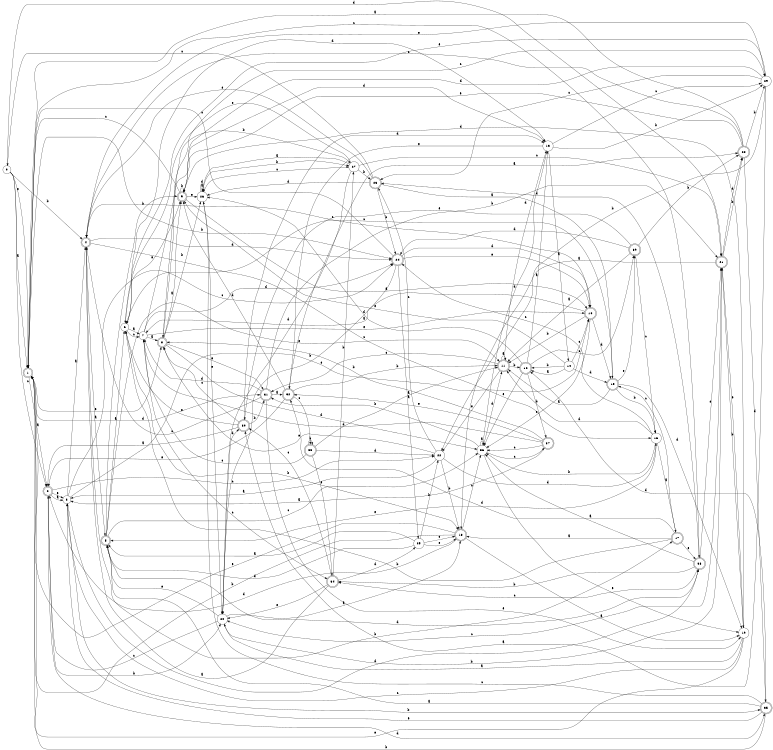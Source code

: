 digraph n32_7 {
__start0 [label="" shape="none"];

rankdir=LR;
size="8,5";

s0 [style="filled", color="black", fillcolor="white" shape="circle", label="0"];
s1 [style="rounded,filled", color="black", fillcolor="white" shape="doublecircle", label="1"];
s2 [style="rounded,filled", color="black", fillcolor="white" shape="doublecircle", label="2"];
s3 [style="filled", color="black", fillcolor="white" shape="circle", label="3"];
s4 [style="rounded,filled", color="black", fillcolor="white" shape="doublecircle", label="4"];
s5 [style="rounded,filled", color="black", fillcolor="white" shape="doublecircle", label="5"];
s6 [style="filled", color="black", fillcolor="white" shape="circle", label="6"];
s7 [style="filled", color="black", fillcolor="white" shape="circle", label="7"];
s8 [style="rounded,filled", color="black", fillcolor="white" shape="doublecircle", label="8"];
s9 [style="rounded,filled", color="black", fillcolor="white" shape="doublecircle", label="9"];
s10 [style="rounded,filled", color="black", fillcolor="white" shape="doublecircle", label="10"];
s11 [style="rounded,filled", color="black", fillcolor="white" shape="doublecircle", label="11"];
s12 [style="rounded,filled", color="black", fillcolor="white" shape="doublecircle", label="12"];
s13 [style="filled", color="black", fillcolor="white" shape="circle", label="13"];
s14 [style="filled", color="black", fillcolor="white" shape="circle", label="14"];
s15 [style="rounded,filled", color="black", fillcolor="white" shape="doublecircle", label="15"];
s16 [style="filled", color="black", fillcolor="white" shape="circle", label="16"];
s17 [style="rounded,filled", color="black", fillcolor="white" shape="doublecircle", label="17"];
s18 [style="rounded,filled", color="black", fillcolor="white" shape="doublecircle", label="18"];
s19 [style="filled", color="black", fillcolor="white" shape="circle", label="19"];
s20 [style="filled", color="black", fillcolor="white" shape="circle", label="20"];
s21 [style="rounded,filled", color="black", fillcolor="white" shape="doublecircle", label="21"];
s22 [style="filled", color="black", fillcolor="white" shape="circle", label="22"];
s23 [style="rounded,filled", color="black", fillcolor="white" shape="doublecircle", label="23"];
s24 [style="rounded,filled", color="black", fillcolor="white" shape="doublecircle", label="24"];
s25 [style="filled", color="black", fillcolor="white" shape="circle", label="25"];
s26 [style="filled", color="black", fillcolor="white" shape="circle", label="26"];
s27 [style="filled", color="black", fillcolor="white" shape="circle", label="27"];
s28 [style="rounded,filled", color="black", fillcolor="white" shape="doublecircle", label="28"];
s29 [style="filled", color="black", fillcolor="white" shape="circle", label="29"];
s30 [style="rounded,filled", color="black", fillcolor="white" shape="doublecircle", label="30"];
s31 [style="rounded,filled", color="black", fillcolor="white" shape="doublecircle", label="31"];
s32 [style="rounded,filled", color="black", fillcolor="white" shape="doublecircle", label="32"];
s33 [style="rounded,filled", color="black", fillcolor="white" shape="doublecircle", label="33"];
s34 [style="rounded,filled", color="black", fillcolor="white" shape="doublecircle", label="34"];
s35 [style="rounded,filled", color="black", fillcolor="white" shape="doublecircle", label="35"];
s36 [style="filled", color="black", fillcolor="white" shape="circle", label="36"];
s37 [style="rounded,filled", color="black", fillcolor="white" shape="doublecircle", label="37"];
s38 [style="rounded,filled", color="black", fillcolor="white" shape="doublecircle", label="38"];
s39 [style="rounded,filled", color="black", fillcolor="white" shape="doublecircle", label="39"];
s0 -> s1 [label="a"];
s0 -> s4 [label="b"];
s0 -> s2 [label="c"];
s0 -> s21 [label="d"];
s0 -> s1 [label="e"];
s1 -> s2 [label="a"];
s1 -> s24 [label="b"];
s1 -> s38 [label="c"];
s1 -> s31 [label="d"];
s1 -> s8 [label="e"];
s2 -> s3 [label="a"];
s2 -> s20 [label="b"];
s2 -> s22 [label="c"];
s2 -> s35 [label="d"];
s2 -> s3 [label="e"];
s3 -> s4 [label="a"];
s3 -> s35 [label="b"];
s3 -> s24 [label="c"];
s3 -> s38 [label="d"];
s3 -> s10 [label="e"];
s4 -> s5 [label="a"];
s4 -> s17 [label="b"];
s4 -> s16 [label="c"];
s4 -> s24 [label="d"];
s4 -> s29 [label="e"];
s5 -> s6 [label="a"];
s5 -> s9 [label="b"];
s5 -> s36 [label="c"];
s5 -> s38 [label="d"];
s5 -> s11 [label="e"];
s6 -> s7 [label="a"];
s6 -> s18 [label="b"];
s6 -> s7 [label="c"];
s6 -> s13 [label="d"];
s6 -> s9 [label="e"];
s7 -> s8 [label="a"];
s7 -> s27 [label="b"];
s7 -> s34 [label="c"];
s7 -> s24 [label="d"];
s7 -> s10 [label="e"];
s8 -> s9 [label="a"];
s8 -> s26 [label="b"];
s8 -> s29 [label="c"];
s8 -> s36 [label="d"];
s8 -> s31 [label="e"];
s9 -> s10 [label="a"];
s9 -> s9 [label="b"];
s9 -> s1 [label="c"];
s9 -> s13 [label="d"];
s9 -> s26 [label="e"];
s10 -> s7 [label="a"];
s10 -> s11 [label="b"];
s10 -> s4 [label="c"];
s10 -> s15 [label="d"];
s10 -> s36 [label="e"];
s11 -> s11 [label="a"];
s11 -> s12 [label="b"];
s11 -> s31 [label="c"];
s11 -> s13 [label="d"];
s11 -> s22 [label="e"];
s12 -> s13 [label="a"];
s12 -> s37 [label="b"];
s12 -> s39 [label="c"];
s12 -> s26 [label="d"];
s12 -> s36 [label="e"];
s13 -> s14 [label="a"];
s13 -> s29 [label="b"];
s13 -> s29 [label="c"];
s13 -> s36 [label="d"];
s13 -> s32 [label="e"];
s14 -> s12 [label="a"];
s14 -> s12 [label="b"];
s14 -> s10 [label="c"];
s14 -> s15 [label="d"];
s14 -> s9 [label="e"];
s15 -> s11 [label="a"];
s15 -> s16 [label="b"];
s15 -> s6 [label="c"];
s15 -> s19 [label="d"];
s15 -> s39 [label="e"];
s16 -> s17 [label="a"];
s16 -> s36 [label="b"];
s16 -> s24 [label="c"];
s16 -> s11 [label="d"];
s16 -> s5 [label="e"];
s17 -> s18 [label="a"];
s17 -> s6 [label="b"];
s17 -> s15 [label="c"];
s17 -> s32 [label="d"];
s17 -> s38 [label="e"];
s18 -> s19 [label="a"];
s18 -> s1 [label="b"];
s18 -> s36 [label="c"];
s18 -> s2 [label="d"];
s18 -> s1 [label="e"];
s19 -> s20 [label="a"];
s19 -> s21 [label="b"];
s19 -> s3 [label="c"];
s19 -> s9 [label="d"];
s19 -> s1 [label="e"];
s20 -> s18 [label="a"];
s20 -> s21 [label="b"];
s20 -> s2 [label="c"];
s20 -> s30 [label="d"];
s20 -> s5 [label="e"];
s21 -> s22 [label="a"];
s21 -> s28 [label="b"];
s21 -> s20 [label="c"];
s21 -> s28 [label="d"];
s21 -> s19 [label="e"];
s22 -> s3 [label="a"];
s22 -> s18 [label="b"];
s22 -> s23 [label="c"];
s22 -> s16 [label="d"];
s22 -> s8 [label="e"];
s23 -> s15 [label="a"];
s23 -> s24 [label="b"];
s23 -> s0 [label="c"];
s23 -> s26 [label="d"];
s23 -> s4 [label="e"];
s24 -> s25 [label="a"];
s24 -> s20 [label="b"];
s24 -> s1 [label="c"];
s24 -> s10 [label="d"];
s24 -> s10 [label="e"];
s25 -> s5 [label="a"];
s25 -> s22 [label="b"];
s25 -> s18 [label="c"];
s25 -> s5 [label="d"];
s25 -> s18 [label="e"];
s26 -> s26 [label="a"];
s26 -> s27 [label="b"];
s26 -> s27 [label="c"];
s26 -> s26 [label="d"];
s26 -> s20 [label="e"];
s27 -> s26 [label="a"];
s27 -> s23 [label="b"];
s27 -> s21 [label="c"];
s27 -> s20 [label="d"];
s27 -> s6 [label="e"];
s28 -> s1 [label="a"];
s28 -> s29 [label="b"];
s28 -> s4 [label="c"];
s28 -> s35 [label="d"];
s28 -> s9 [label="e"];
s29 -> s30 [label="a"];
s29 -> s18 [label="b"];
s29 -> s23 [label="c"];
s29 -> s8 [label="d"];
s29 -> s6 [label="e"];
s30 -> s2 [label="a"];
s30 -> s31 [label="b"];
s30 -> s8 [label="c"];
s30 -> s13 [label="d"];
s30 -> s6 [label="e"];
s31 -> s32 [label="a"];
s31 -> s21 [label="b"];
s31 -> s4 [label="c"];
s31 -> s7 [label="d"];
s31 -> s19 [label="e"];
s32 -> s28 [label="a"];
s32 -> s11 [label="b"];
s32 -> s33 [label="c"];
s32 -> s9 [label="d"];
s32 -> s2 [label="e"];
s33 -> s11 [label="a"];
s33 -> s33 [label="b"];
s33 -> s7 [label="c"];
s33 -> s22 [label="d"];
s33 -> s34 [label="e"];
s34 -> s4 [label="a"];
s34 -> s27 [label="b"];
s34 -> s30 [label="c"];
s34 -> s25 [label="d"];
s34 -> s20 [label="e"];
s35 -> s5 [label="a"];
s35 -> s1 [label="b"];
s35 -> s26 [label="c"];
s35 -> s12 [label="d"];
s35 -> s3 [label="e"];
s36 -> s36 [label="a"];
s36 -> s31 [label="b"];
s36 -> s37 [label="c"];
s36 -> s11 [label="d"];
s36 -> s19 [label="e"];
s37 -> s3 [label="a"];
s37 -> s8 [label="b"];
s37 -> s36 [label="c"];
s37 -> s7 [label="d"];
s37 -> s32 [label="e"];
s38 -> s36 [label="a"];
s38 -> s34 [label="b"];
s38 -> s34 [label="c"];
s38 -> s23 [label="d"];
s38 -> s21 [label="e"];
s39 -> s11 [label="a"];
s39 -> s28 [label="b"];
s39 -> s16 [label="c"];
s39 -> s24 [label="d"];
s39 -> s30 [label="e"];

}